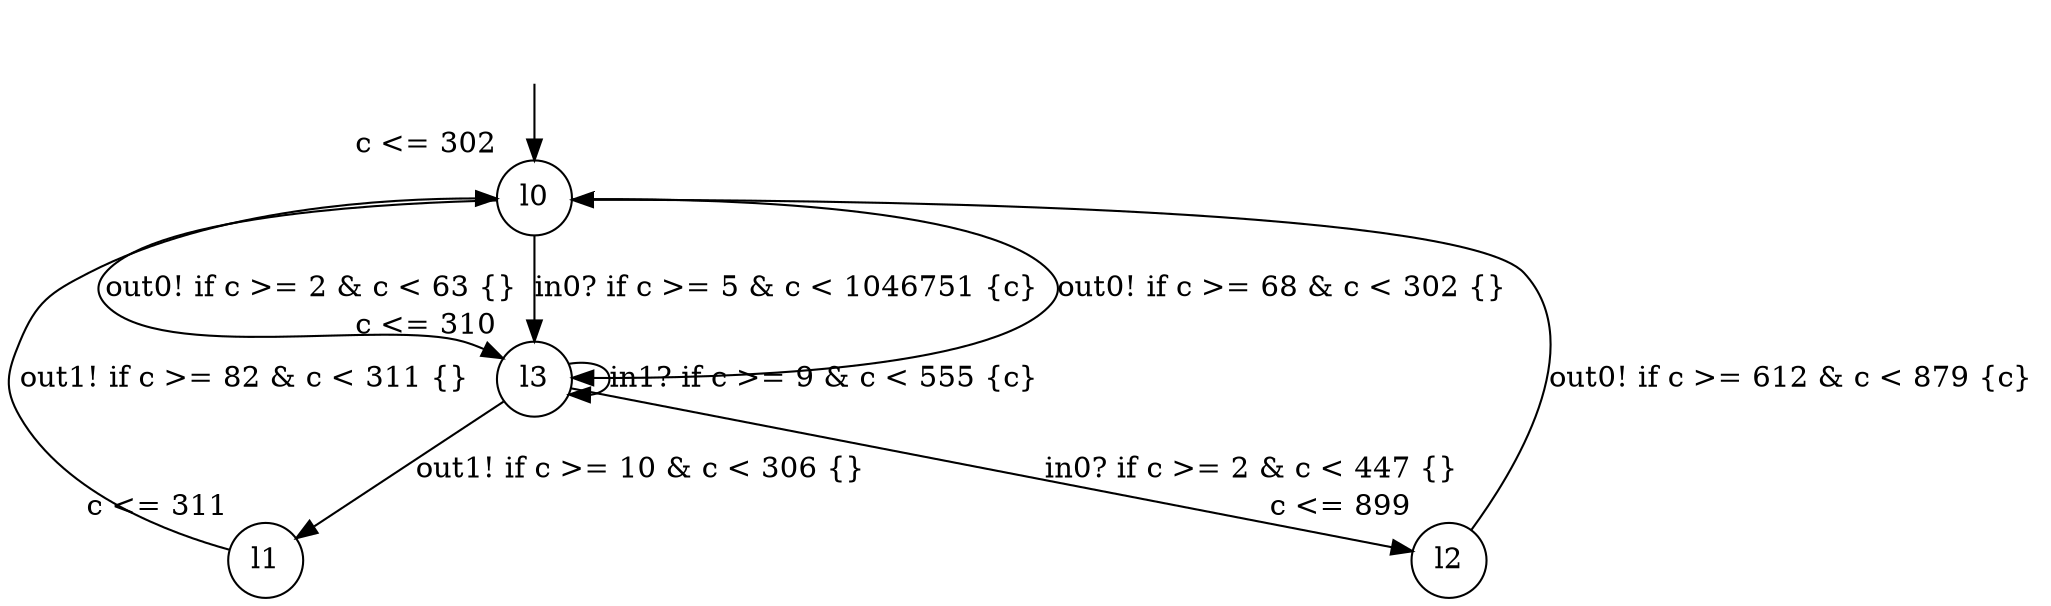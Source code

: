 digraph g {
__start0 [label="" shape="none"];
l0 [shape="circle" margin=0 label="l0", xlabel="c <= 302"];
l1 [shape="circle" margin=0 label="l1", xlabel="c <= 311"];
l2 [shape="circle" margin=0 label="l2", xlabel="c <= 899"];
l3 [shape="circle" margin=0 label="l3", xlabel="c <= 310"];
l0 -> l3 [label="in0? if c >= 5 & c < 1046751 {c} "];
l0 -> l3 [label="out0! if c >= 68 & c < 302 {} "];
l0 -> l3 [label="out0! if c >= 2 & c < 63 {} "];
l1 -> l0 [label="out1! if c >= 82 & c < 311 {} "];
l2 -> l0 [label="out0! if c >= 612 & c < 879 {c} "];
l3 -> l3 [label="in1? if c >= 9 & c < 555 {c} "];
l3 -> l2 [label="in0? if c >= 2 & c < 447 {} "];
l3 -> l1 [label="out1! if c >= 10 & c < 306 {} "];
__start0 -> l0;
}

